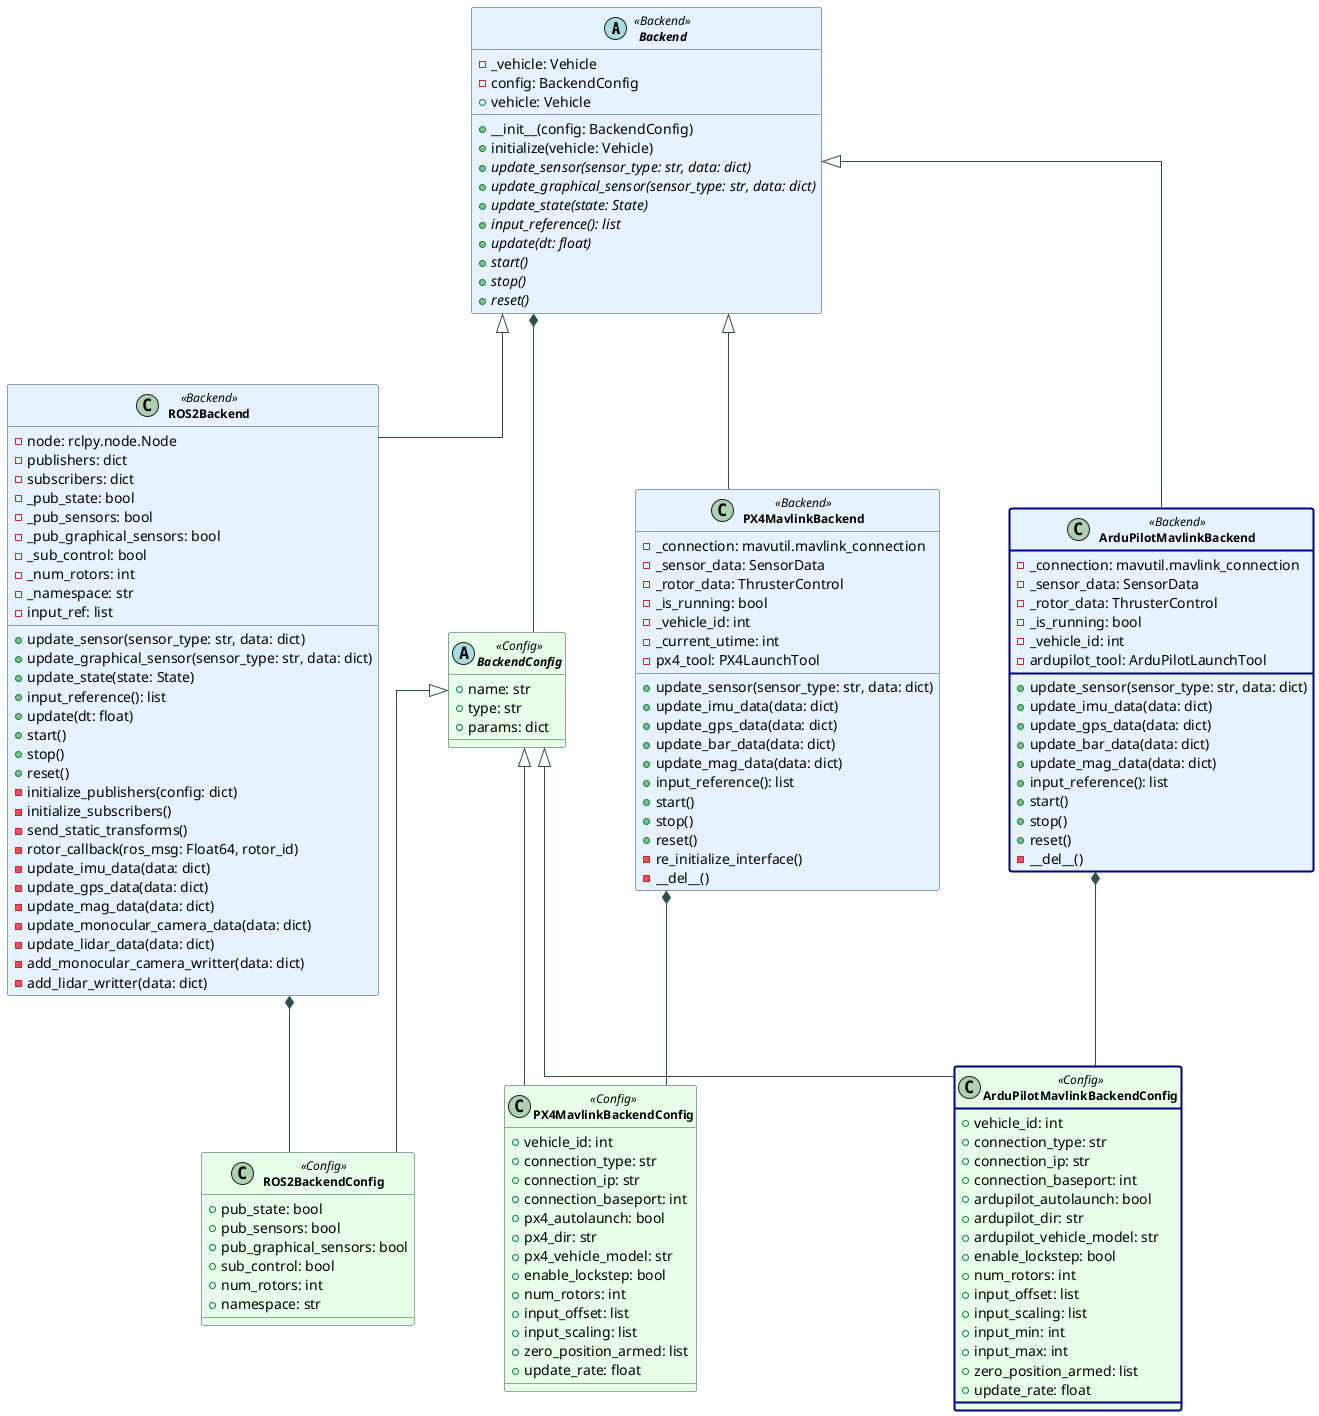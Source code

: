 @startuml pegasus_backends

skinparam linetype ortho
skinparam nodesep 70
skinparam ranksep 70

skinparam class {
    BackgroundColor<<Backend>> #E6F3FF
    BackgroundColor<<Config>> #E6FFE6
    BorderColor DarkSlateGray
    ArrowColor DarkSlateGray
    FontName Arial
    FontSize 12
}

skinparam classFontStyle bold

abstract class Backend <<Backend>> {
    - _vehicle: Vehicle
    - config: BackendConfig
    + vehicle: Vehicle
    + __init__(config: BackendConfig)
    + initialize(vehicle: Vehicle)
    + {abstract} update_sensor(sensor_type: str, data: dict)
    + {abstract} update_graphical_sensor(sensor_type: str, data: dict)
    + {abstract} update_state(state: State)
    + {abstract} input_reference(): list
    + {abstract} update(dt: float)
    + {abstract} start()
    + {abstract} stop()
    + {abstract} reset()
}

abstract class BackendConfig <<Config>> {
    + name: str
    + type: str
    + params: dict
}

class PX4MavlinkBackend <<Backend>> {
    - _connection: mavutil.mavlink_connection
    - _sensor_data: SensorData
    - _rotor_data: ThrusterControl
    - _is_running: bool
    - _vehicle_id: int
    - _current_utime: int
    - px4_tool: PX4LaunchTool
    + update_sensor(sensor_type: str, data: dict)
    + update_imu_data(data: dict)
    + update_gps_data(data: dict)
    + update_bar_data(data: dict)
    + update_mag_data(data: dict)
    + input_reference(): list
    + start()
    + stop()
    + reset()
    - re_initialize_interface()
    - __del__()
}

class PX4MavlinkBackendConfig <<Config>> {
    + vehicle_id: int
    + connection_type: str
    + connection_ip: str
    + connection_baseport: int
    + px4_autolaunch: bool
    + px4_dir: str
    + px4_vehicle_model: str
    + enable_lockstep: bool
    + num_rotors: int
    + input_offset: list
    + input_scaling: list
    + zero_position_armed: list
    + update_rate: float
}

class ArduPilotMavlinkBackend <<Backend>> #E6F3FF;line:Navy;line.bold {
    - _connection: mavutil.mavlink_connection
    - _sensor_data: SensorData
    - _rotor_data: ThrusterControl
    - _is_running: bool
    - _vehicle_id: int
    - ardupilot_tool: ArduPilotLaunchTool
    + update_sensor(sensor_type: str, data: dict)
    + update_imu_data(data: dict)
    + update_gps_data(data: dict)
    + update_bar_data(data: dict)
    + update_mag_data(data: dict)
    + input_reference(): list
    + start()
    + stop()
    + reset()
    - __del__()
}

class ArduPilotMavlinkBackendConfig <<Config>> #E6FFE6;line:Navy;line.bold {
    + vehicle_id: int
    + connection_type: str
    + connection_ip: str
    + connection_baseport: int
    + ardupilot_autolaunch: bool
    + ardupilot_dir: str
    + ardupilot_vehicle_model: str
    + enable_lockstep: bool
    + num_rotors: int
    + input_offset: list
    + input_scaling: list
    + input_min: int
    + input_max: int
    + zero_position_armed: list
    + update_rate: float
}

class ROS2Backend <<Backend>> {
    - node: rclpy.node.Node
    - publishers: dict
    - subscribers: dict
    - _pub_state: bool
    - _pub_sensors: bool
    - _pub_graphical_sensors: bool
    - _sub_control: bool
    - _num_rotors: int
    - _namespace: str
    - input_ref: list
    + update_sensor(sensor_type: str, data: dict)
    + update_graphical_sensor(sensor_type: str, data: dict)
    + update_state(state: State)
    + input_reference(): list
    + update(dt: float)
    + start()
    + stop()
    + reset()
    - initialize_publishers(config: dict)
    - initialize_subscribers()
    - send_static_transforms()
    - rotor_callback(ros_msg: Float64, rotor_id)
    - update_imu_data(data: dict)
    - update_gps_data(data: dict)
    - update_mag_data(data: dict)
    - update_monocular_camera_data(data: dict)
    - update_lidar_data(data: dict)
    - add_monocular_camera_writter(data: dict)
    - add_lidar_writter(data: dict)
}

class ROS2BackendConfig <<Config>> {
    + pub_state: bool
    + pub_sensors: bool
    + pub_graphical_sensors: bool
    + sub_control: bool
    + num_rotors: int
    + namespace: str
}

Backend <|-- PX4MavlinkBackend
Backend <|-- ArduPilotMavlinkBackend
Backend <|-- ROS2Backend

BackendConfig <|-- PX4MavlinkBackendConfig
BackendConfig <|-- ArduPilotMavlinkBackendConfig
BackendConfig <|-right- ROS2BackendConfig

Backend *-- BackendConfig
PX4MavlinkBackend *-- PX4MavlinkBackendConfig
ArduPilotMavlinkBackend *-- ArduPilotMavlinkBackendConfig
ROS2Backend *-- ROS2BackendConfig

@enduml